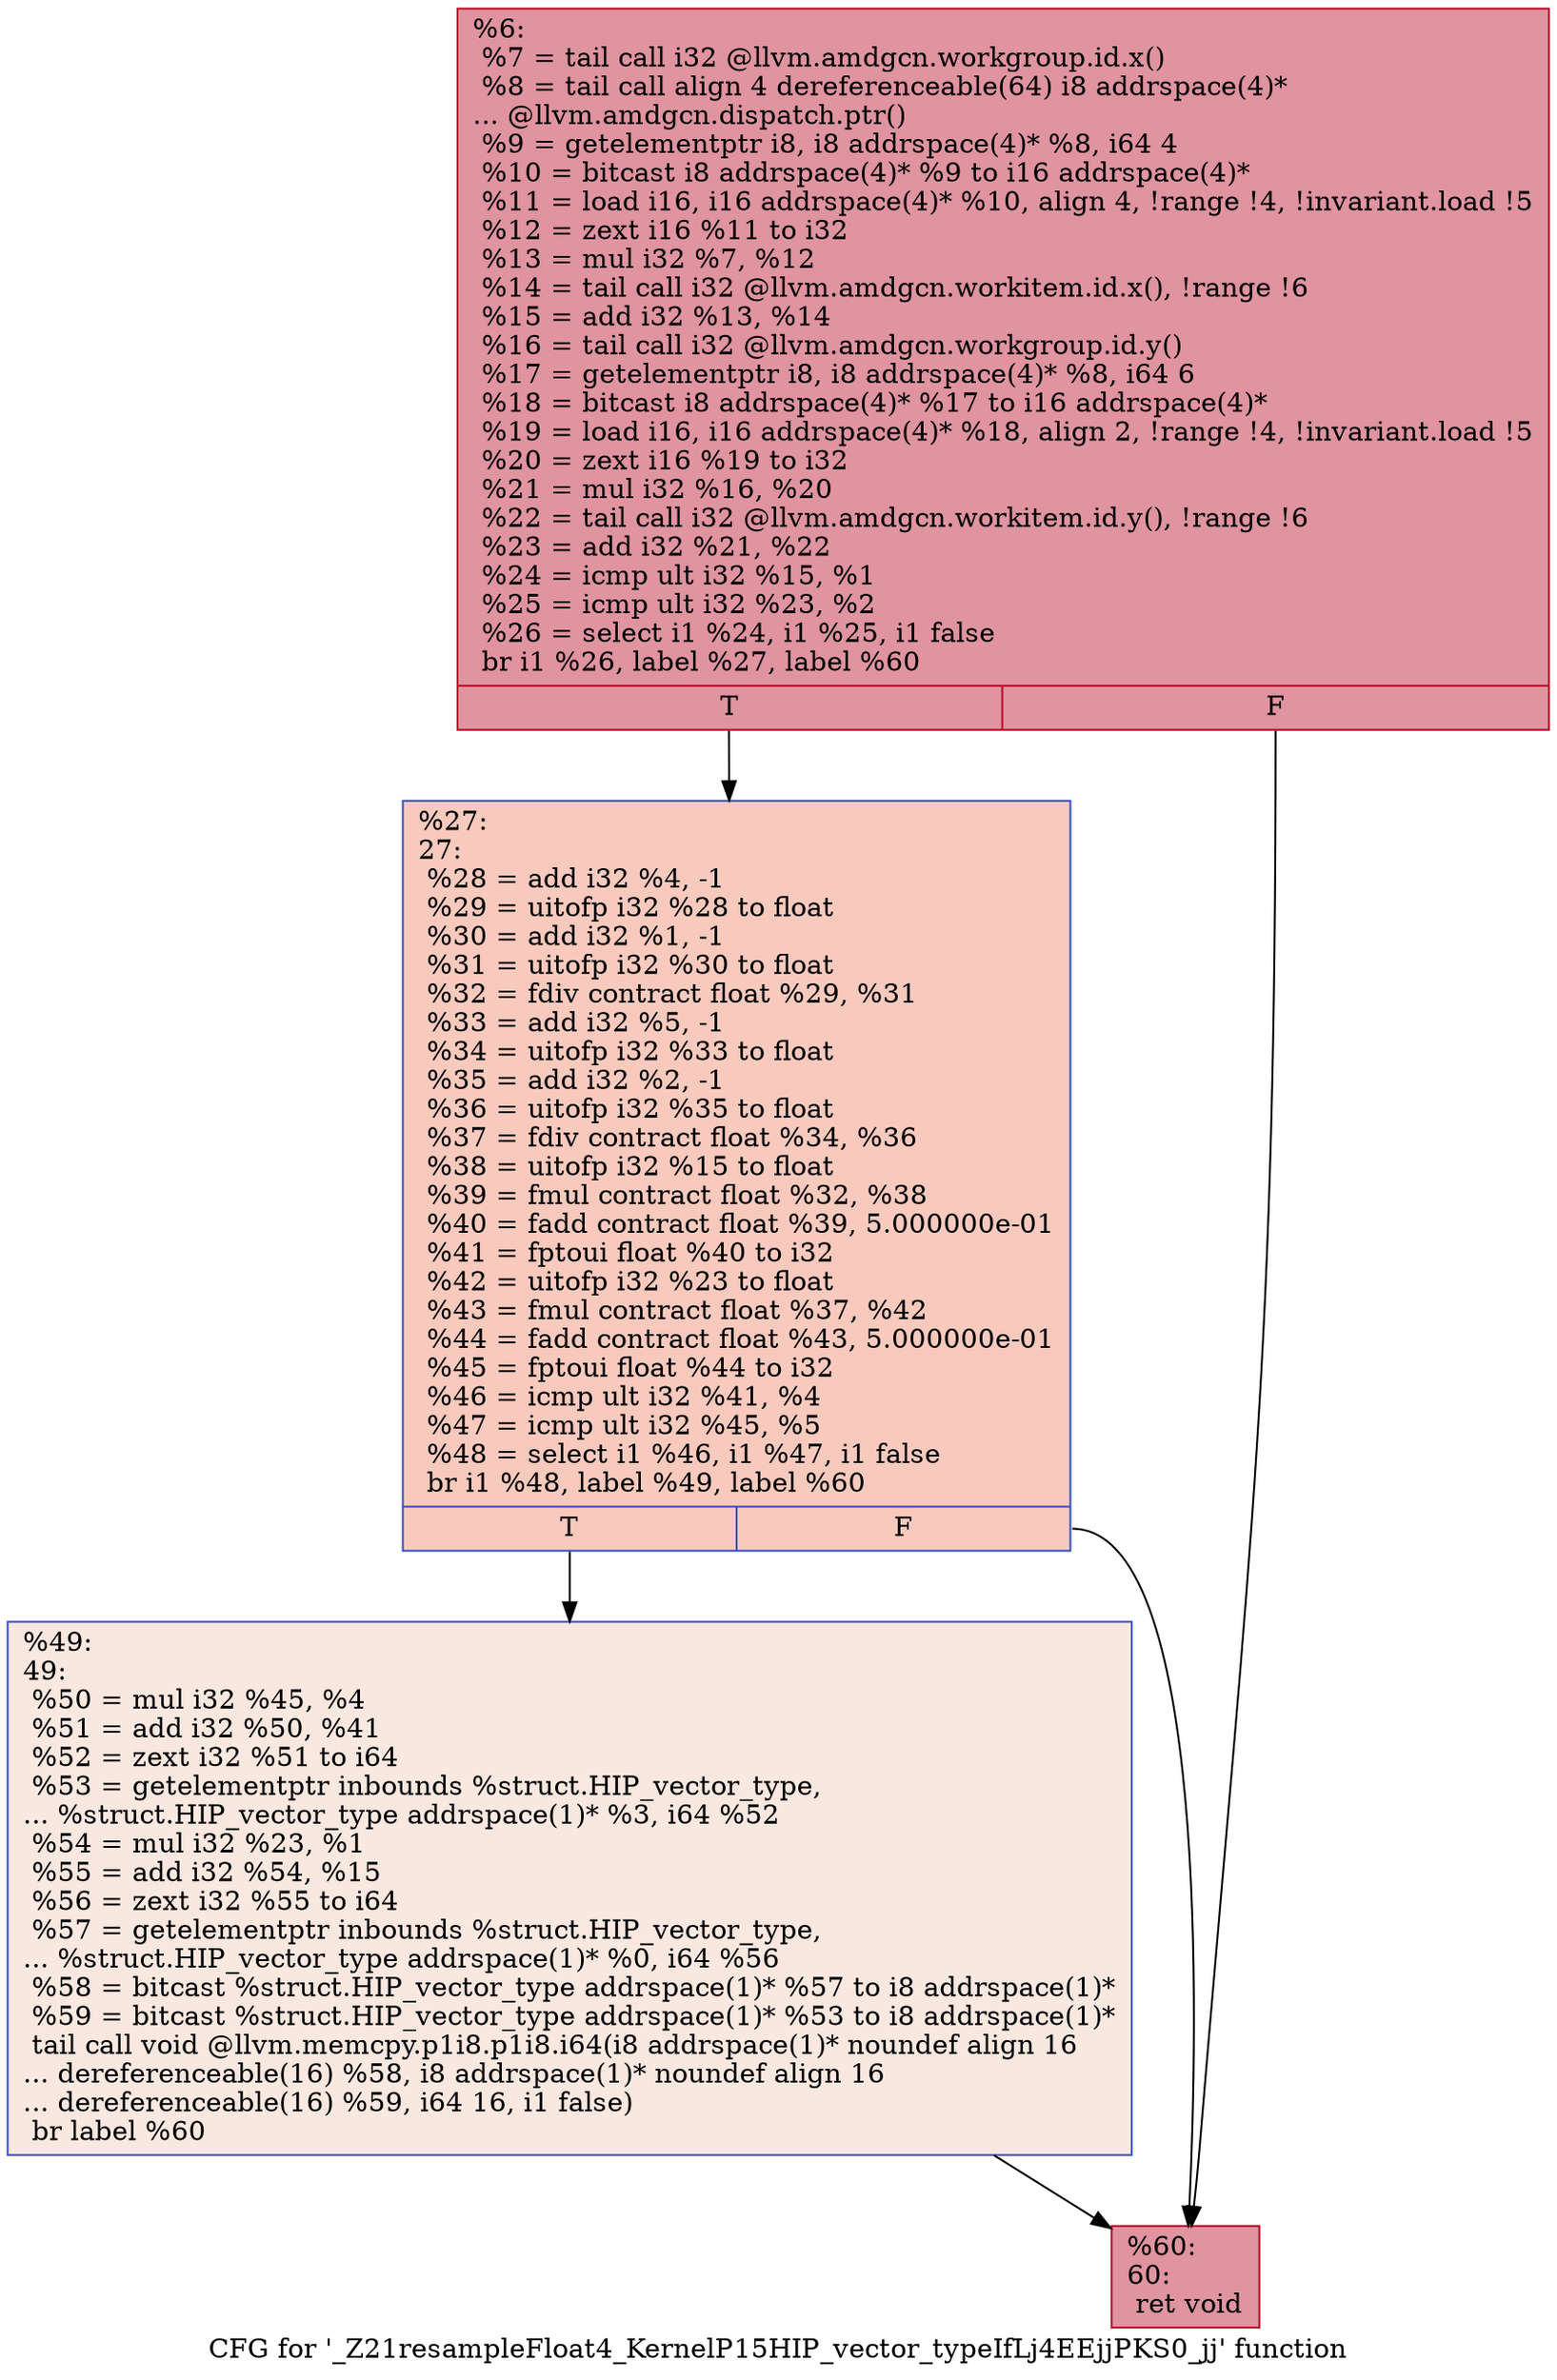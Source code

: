 digraph "CFG for '_Z21resampleFloat4_KernelP15HIP_vector_typeIfLj4EEjjPKS0_jj' function" {
	label="CFG for '_Z21resampleFloat4_KernelP15HIP_vector_typeIfLj4EEjjPKS0_jj' function";

	Node0x53cc2a0 [shape=record,color="#b70d28ff", style=filled, fillcolor="#b70d2870",label="{%6:\l  %7 = tail call i32 @llvm.amdgcn.workgroup.id.x()\l  %8 = tail call align 4 dereferenceable(64) i8 addrspace(4)*\l... @llvm.amdgcn.dispatch.ptr()\l  %9 = getelementptr i8, i8 addrspace(4)* %8, i64 4\l  %10 = bitcast i8 addrspace(4)* %9 to i16 addrspace(4)*\l  %11 = load i16, i16 addrspace(4)* %10, align 4, !range !4, !invariant.load !5\l  %12 = zext i16 %11 to i32\l  %13 = mul i32 %7, %12\l  %14 = tail call i32 @llvm.amdgcn.workitem.id.x(), !range !6\l  %15 = add i32 %13, %14\l  %16 = tail call i32 @llvm.amdgcn.workgroup.id.y()\l  %17 = getelementptr i8, i8 addrspace(4)* %8, i64 6\l  %18 = bitcast i8 addrspace(4)* %17 to i16 addrspace(4)*\l  %19 = load i16, i16 addrspace(4)* %18, align 2, !range !4, !invariant.load !5\l  %20 = zext i16 %19 to i32\l  %21 = mul i32 %16, %20\l  %22 = tail call i32 @llvm.amdgcn.workitem.id.y(), !range !6\l  %23 = add i32 %21, %22\l  %24 = icmp ult i32 %15, %1\l  %25 = icmp ult i32 %23, %2\l  %26 = select i1 %24, i1 %25, i1 false\l  br i1 %26, label %27, label %60\l|{<s0>T|<s1>F}}"];
	Node0x53cc2a0:s0 -> Node0x53cfcd0;
	Node0x53cc2a0:s1 -> Node0x53cfd60;
	Node0x53cfcd0 [shape=record,color="#3d50c3ff", style=filled, fillcolor="#ef886b70",label="{%27:\l27:                                               \l  %28 = add i32 %4, -1\l  %29 = uitofp i32 %28 to float\l  %30 = add i32 %1, -1\l  %31 = uitofp i32 %30 to float\l  %32 = fdiv contract float %29, %31\l  %33 = add i32 %5, -1\l  %34 = uitofp i32 %33 to float\l  %35 = add i32 %2, -1\l  %36 = uitofp i32 %35 to float\l  %37 = fdiv contract float %34, %36\l  %38 = uitofp i32 %15 to float\l  %39 = fmul contract float %32, %38\l  %40 = fadd contract float %39, 5.000000e-01\l  %41 = fptoui float %40 to i32\l  %42 = uitofp i32 %23 to float\l  %43 = fmul contract float %37, %42\l  %44 = fadd contract float %43, 5.000000e-01\l  %45 = fptoui float %44 to i32\l  %46 = icmp ult i32 %41, %4\l  %47 = icmp ult i32 %45, %5\l  %48 = select i1 %46, i1 %47, i1 false\l  br i1 %48, label %49, label %60\l|{<s0>T|<s1>F}}"];
	Node0x53cfcd0:s0 -> Node0x53d14e0;
	Node0x53cfcd0:s1 -> Node0x53cfd60;
	Node0x53d14e0 [shape=record,color="#3d50c3ff", style=filled, fillcolor="#f1ccb870",label="{%49:\l49:                                               \l  %50 = mul i32 %45, %4\l  %51 = add i32 %50, %41\l  %52 = zext i32 %51 to i64\l  %53 = getelementptr inbounds %struct.HIP_vector_type,\l... %struct.HIP_vector_type addrspace(1)* %3, i64 %52\l  %54 = mul i32 %23, %1\l  %55 = add i32 %54, %15\l  %56 = zext i32 %55 to i64\l  %57 = getelementptr inbounds %struct.HIP_vector_type,\l... %struct.HIP_vector_type addrspace(1)* %0, i64 %56\l  %58 = bitcast %struct.HIP_vector_type addrspace(1)* %57 to i8 addrspace(1)*\l  %59 = bitcast %struct.HIP_vector_type addrspace(1)* %53 to i8 addrspace(1)*\l  tail call void @llvm.memcpy.p1i8.p1i8.i64(i8 addrspace(1)* noundef align 16\l... dereferenceable(16) %58, i8 addrspace(1)* noundef align 16\l... dereferenceable(16) %59, i64 16, i1 false)\l  br label %60\l}"];
	Node0x53d14e0 -> Node0x53cfd60;
	Node0x53cfd60 [shape=record,color="#b70d28ff", style=filled, fillcolor="#b70d2870",label="{%60:\l60:                                               \l  ret void\l}"];
}
